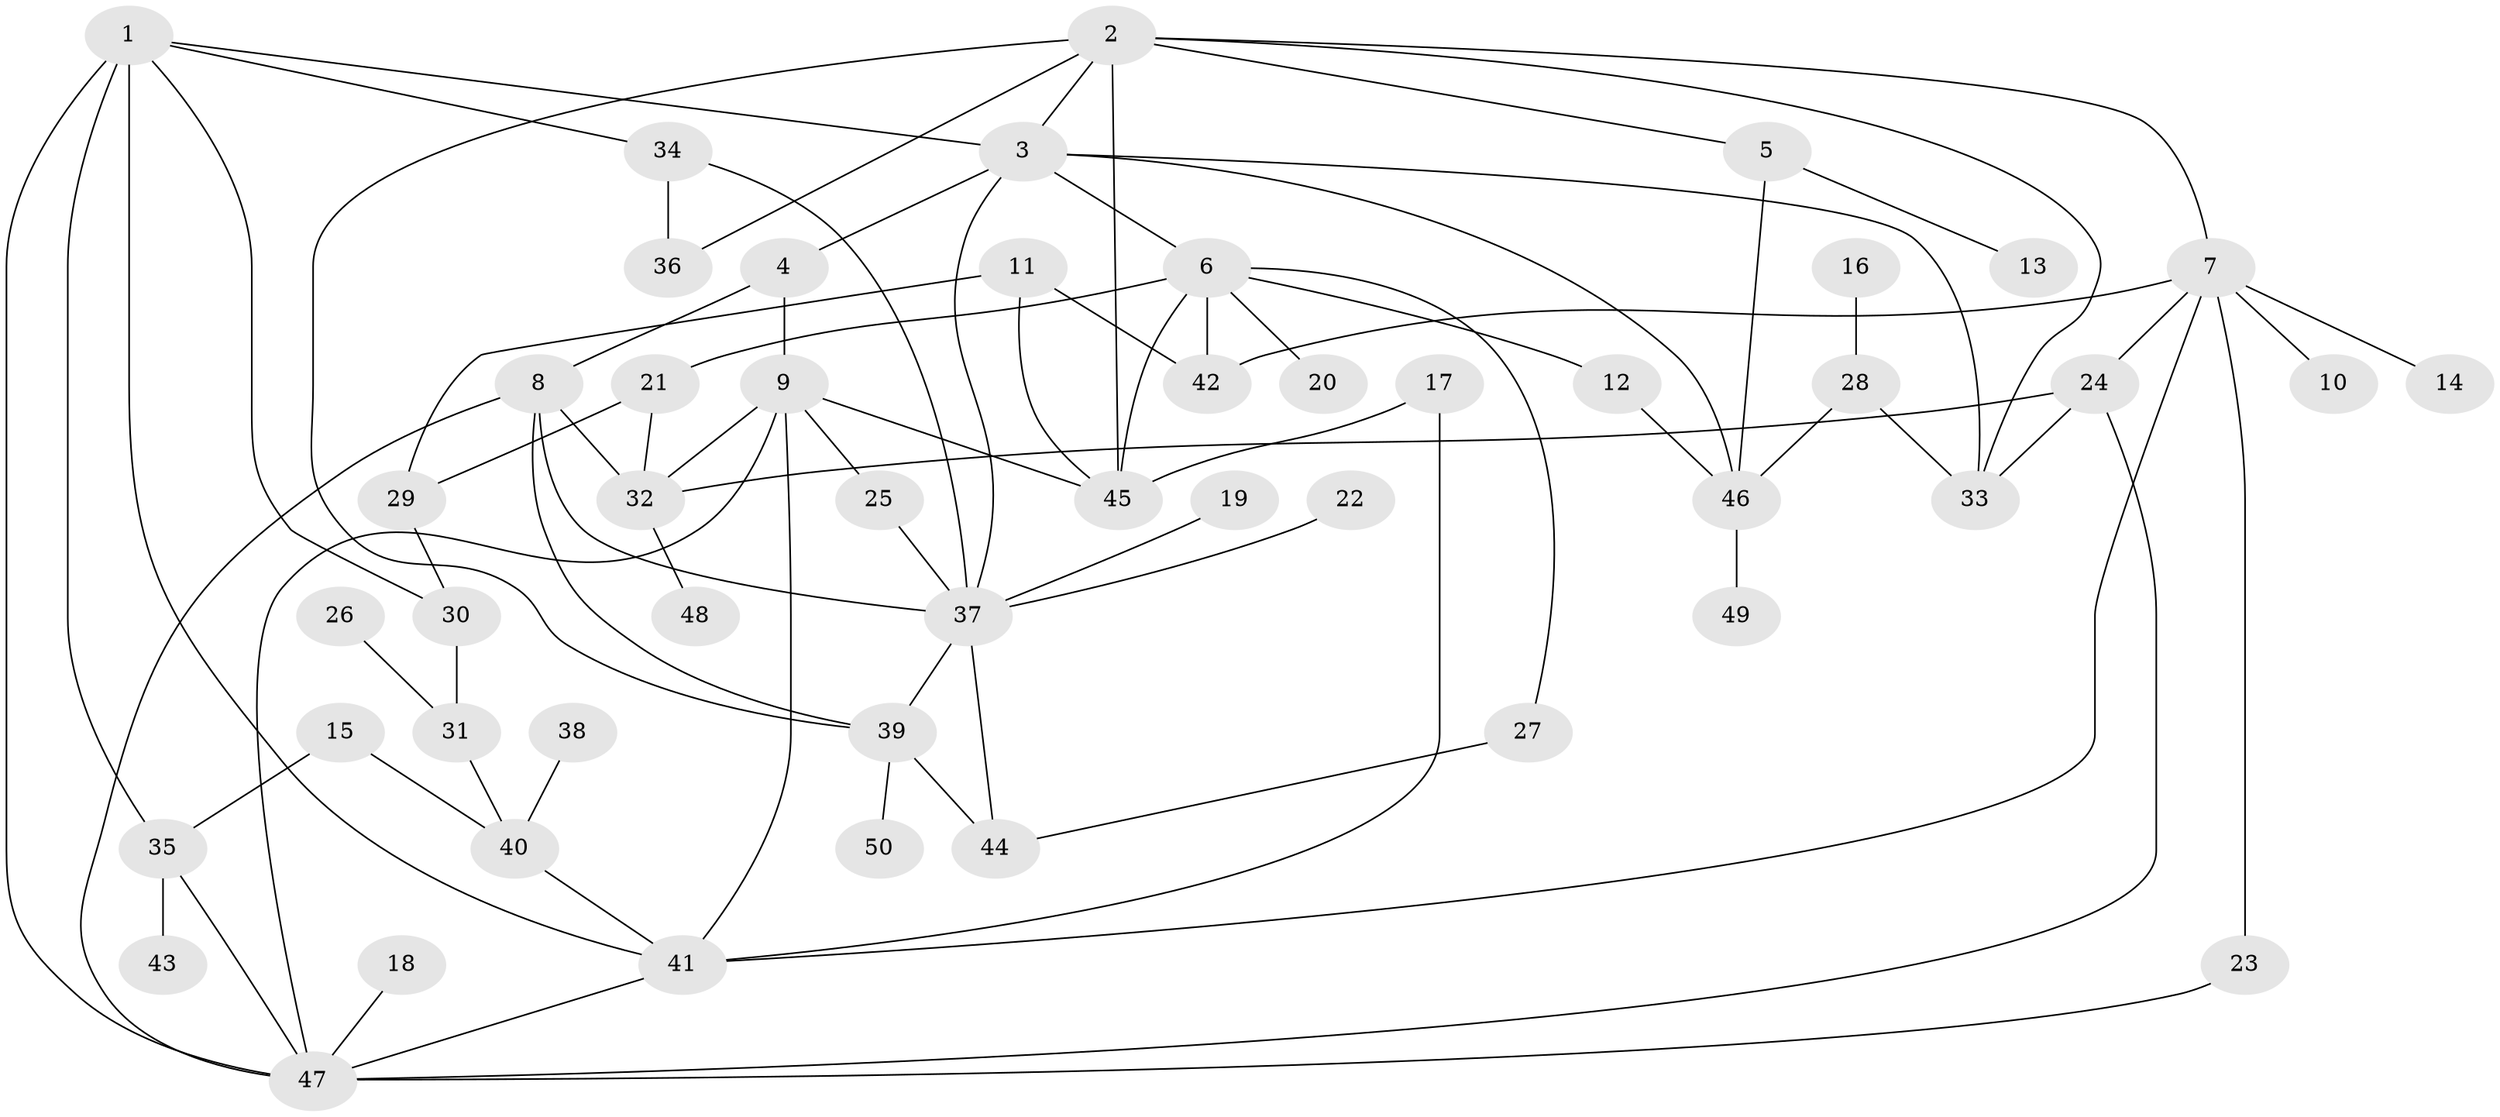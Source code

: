 // original degree distribution, {5: 0.0707070707070707, 4: 0.12121212121212122, 6: 0.04040404040404041, 2: 0.2727272727272727, 7: 0.020202020202020204, 3: 0.24242424242424243, 1: 0.23232323232323232}
// Generated by graph-tools (version 1.1) at 2025/25/03/09/25 03:25:25]
// undirected, 50 vertices, 82 edges
graph export_dot {
graph [start="1"]
  node [color=gray90,style=filled];
  1;
  2;
  3;
  4;
  5;
  6;
  7;
  8;
  9;
  10;
  11;
  12;
  13;
  14;
  15;
  16;
  17;
  18;
  19;
  20;
  21;
  22;
  23;
  24;
  25;
  26;
  27;
  28;
  29;
  30;
  31;
  32;
  33;
  34;
  35;
  36;
  37;
  38;
  39;
  40;
  41;
  42;
  43;
  44;
  45;
  46;
  47;
  48;
  49;
  50;
  1 -- 3 [weight=1.0];
  1 -- 30 [weight=1.0];
  1 -- 34 [weight=1.0];
  1 -- 35 [weight=1.0];
  1 -- 41 [weight=1.0];
  1 -- 47 [weight=2.0];
  2 -- 3 [weight=1.0];
  2 -- 5 [weight=1.0];
  2 -- 7 [weight=1.0];
  2 -- 33 [weight=1.0];
  2 -- 36 [weight=1.0];
  2 -- 39 [weight=1.0];
  2 -- 45 [weight=1.0];
  3 -- 4 [weight=1.0];
  3 -- 6 [weight=1.0];
  3 -- 33 [weight=1.0];
  3 -- 37 [weight=1.0];
  3 -- 46 [weight=1.0];
  4 -- 8 [weight=1.0];
  4 -- 9 [weight=1.0];
  5 -- 13 [weight=1.0];
  5 -- 46 [weight=1.0];
  6 -- 12 [weight=1.0];
  6 -- 20 [weight=1.0];
  6 -- 21 [weight=1.0];
  6 -- 27 [weight=1.0];
  6 -- 42 [weight=1.0];
  6 -- 45 [weight=1.0];
  7 -- 10 [weight=1.0];
  7 -- 14 [weight=1.0];
  7 -- 23 [weight=1.0];
  7 -- 24 [weight=1.0];
  7 -- 41 [weight=1.0];
  7 -- 42 [weight=1.0];
  8 -- 32 [weight=1.0];
  8 -- 37 [weight=1.0];
  8 -- 39 [weight=1.0];
  8 -- 47 [weight=1.0];
  9 -- 25 [weight=1.0];
  9 -- 32 [weight=1.0];
  9 -- 41 [weight=1.0];
  9 -- 45 [weight=1.0];
  9 -- 47 [weight=1.0];
  11 -- 29 [weight=1.0];
  11 -- 42 [weight=1.0];
  11 -- 45 [weight=1.0];
  12 -- 46 [weight=1.0];
  15 -- 35 [weight=1.0];
  15 -- 40 [weight=1.0];
  16 -- 28 [weight=1.0];
  17 -- 41 [weight=1.0];
  17 -- 45 [weight=1.0];
  18 -- 47 [weight=1.0];
  19 -- 37 [weight=1.0];
  21 -- 29 [weight=1.0];
  21 -- 32 [weight=1.0];
  22 -- 37 [weight=1.0];
  23 -- 47 [weight=1.0];
  24 -- 32 [weight=1.0];
  24 -- 33 [weight=1.0];
  24 -- 47 [weight=1.0];
  25 -- 37 [weight=2.0];
  26 -- 31 [weight=1.0];
  27 -- 44 [weight=1.0];
  28 -- 33 [weight=1.0];
  28 -- 46 [weight=1.0];
  29 -- 30 [weight=1.0];
  30 -- 31 [weight=1.0];
  31 -- 40 [weight=1.0];
  32 -- 48 [weight=1.0];
  34 -- 36 [weight=1.0];
  34 -- 37 [weight=1.0];
  35 -- 43 [weight=1.0];
  35 -- 47 [weight=1.0];
  37 -- 39 [weight=2.0];
  37 -- 44 [weight=2.0];
  38 -- 40 [weight=1.0];
  39 -- 44 [weight=1.0];
  39 -- 50 [weight=1.0];
  40 -- 41 [weight=1.0];
  41 -- 47 [weight=1.0];
  46 -- 49 [weight=1.0];
}
